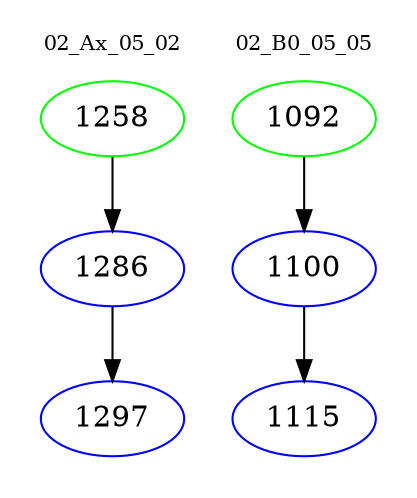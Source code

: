digraph{
subgraph cluster_0 {
color = white
label = "02_Ax_05_02";
fontsize=10;
T0_1258 [label="1258", color="green"]
T0_1258 -> T0_1286 [color="black"]
T0_1286 [label="1286", color="blue"]
T0_1286 -> T0_1297 [color="black"]
T0_1297 [label="1297", color="blue"]
}
subgraph cluster_1 {
color = white
label = "02_B0_05_05";
fontsize=10;
T1_1092 [label="1092", color="green"]
T1_1092 -> T1_1100 [color="black"]
T1_1100 [label="1100", color="blue"]
T1_1100 -> T1_1115 [color="black"]
T1_1115 [label="1115", color="blue"]
}
}
